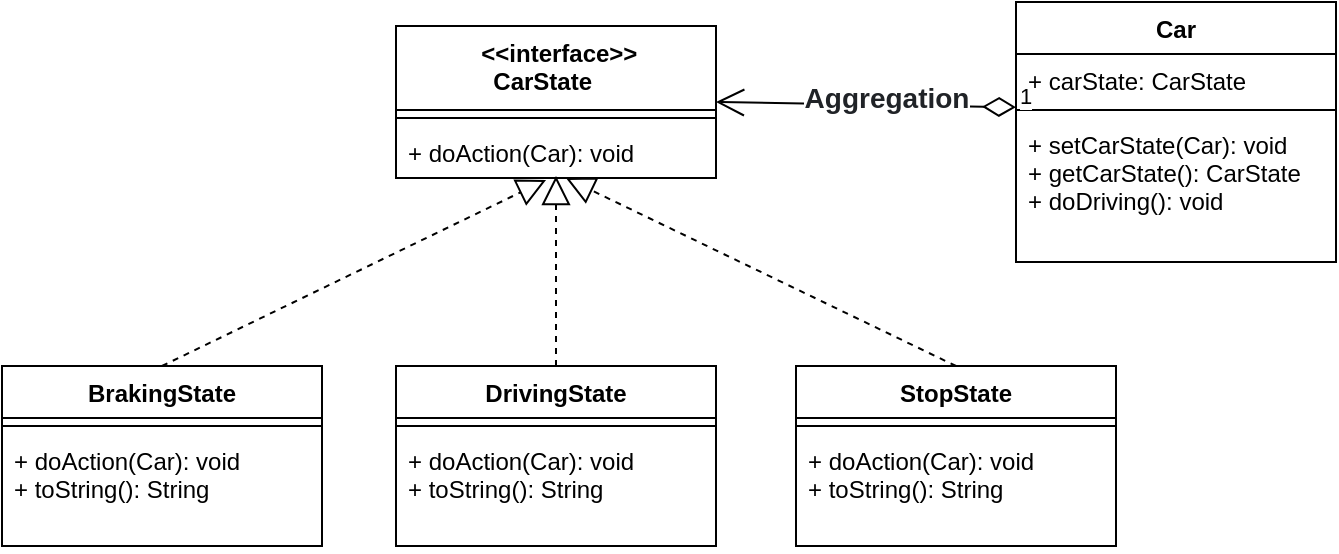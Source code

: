 <mxfile version="18.0.6" type="device"><diagram id="-PQaZs6hgzarQ6IeiWVo" name="第 1 页"><mxGraphModel dx="768" dy="857" grid="1" gridSize="10" guides="1" tooltips="1" connect="1" arrows="1" fold="1" page="1" pageScale="1" pageWidth="827" pageHeight="1169" math="0" shadow="0"><root><mxCell id="0"/><mxCell id="1" parent="0"/><mxCell id="5nzcxmRcggDM5x_lVcT--1" value=" &lt;&lt;interface&gt;&gt;&#10;CarState    " style="swimlane;fontStyle=1;align=center;verticalAlign=top;childLayout=stackLayout;horizontal=1;startSize=42;horizontalStack=0;resizeParent=1;resizeParentMax=0;resizeLast=0;collapsible=1;marginBottom=0;" parent="1" vertex="1"><mxGeometry x="210" y="210" width="160" height="76" as="geometry"/></mxCell><mxCell id="5nzcxmRcggDM5x_lVcT--2" value="" style="line;strokeWidth=1;fillColor=none;align=left;verticalAlign=middle;spacingTop=-1;spacingLeft=3;spacingRight=3;rotatable=0;labelPosition=right;points=[];portConstraint=eastwest;" parent="5nzcxmRcggDM5x_lVcT--1" vertex="1"><mxGeometry y="42" width="160" height="8" as="geometry"/></mxCell><mxCell id="5nzcxmRcggDM5x_lVcT--3" value="+ doAction(Car): void" style="text;strokeColor=none;fillColor=none;align=left;verticalAlign=top;spacingLeft=4;spacingRight=4;overflow=hidden;rotatable=0;points=[[0,0.5],[1,0.5]];portConstraint=eastwest;" parent="5nzcxmRcggDM5x_lVcT--1" vertex="1"><mxGeometry y="50" width="160" height="26" as="geometry"/></mxCell><mxCell id="5nzcxmRcggDM5x_lVcT--4" value="BrakingState" style="swimlane;fontStyle=1;align=center;verticalAlign=top;childLayout=stackLayout;horizontal=1;startSize=26;horizontalStack=0;resizeParent=1;resizeParentMax=0;resizeLast=0;collapsible=1;marginBottom=0;" parent="1" vertex="1"><mxGeometry x="13" y="380" width="160" height="90" as="geometry"/></mxCell><mxCell id="5nzcxmRcggDM5x_lVcT--6" value="" style="line;strokeWidth=1;fillColor=none;align=left;verticalAlign=middle;spacingTop=-1;spacingLeft=3;spacingRight=3;rotatable=0;labelPosition=right;points=[];portConstraint=eastwest;" parent="5nzcxmRcggDM5x_lVcT--4" vertex="1"><mxGeometry y="26" width="160" height="8" as="geometry"/></mxCell><mxCell id="5nzcxmRcggDM5x_lVcT--7" value="+ doAction(Car): void&#10;+ toString(): String" style="text;strokeColor=none;fillColor=none;align=left;verticalAlign=top;spacingLeft=4;spacingRight=4;overflow=hidden;rotatable=0;points=[[0,0.5],[1,0.5]];portConstraint=eastwest;" parent="5nzcxmRcggDM5x_lVcT--4" vertex="1"><mxGeometry y="34" width="160" height="56" as="geometry"/></mxCell><mxCell id="5nzcxmRcggDM5x_lVcT--12" value="" style="endArrow=block;dashed=1;endFill=0;endSize=12;html=1;exitX=0.5;exitY=0;exitDx=0;exitDy=0;entryX=0.469;entryY=1.038;entryDx=0;entryDy=0;entryPerimeter=0;" parent="1" source="5nzcxmRcggDM5x_lVcT--4" target="5nzcxmRcggDM5x_lVcT--3" edge="1"><mxGeometry width="160" relative="1" as="geometry"><mxPoint x="13" y="500" as="sourcePoint"/><mxPoint x="205" y="307" as="targetPoint"/></mxGeometry></mxCell><mxCell id="5nzcxmRcggDM5x_lVcT--13" value="" style="endArrow=block;dashed=1;endFill=0;endSize=12;html=1;exitX=0.5;exitY=0;exitDx=0;exitDy=0;entryX=0.5;entryY=0.962;entryDx=0;entryDy=0;entryPerimeter=0;" parent="1" source="5nzcxmRcggDM5x_lVcT--14" target="5nzcxmRcggDM5x_lVcT--3" edge="1"><mxGeometry width="160" relative="1" as="geometry"><mxPoint x="303" y="380" as="sourcePoint"/><mxPoint x="203" y="310" as="targetPoint"/></mxGeometry></mxCell><mxCell id="5nzcxmRcggDM5x_lVcT--14" value="DrivingState" style="swimlane;fontStyle=1;align=center;verticalAlign=top;childLayout=stackLayout;horizontal=1;startSize=26;horizontalStack=0;resizeParent=1;resizeParentMax=0;resizeLast=0;collapsible=1;marginBottom=0;" parent="1" vertex="1"><mxGeometry x="210" y="380" width="160" height="90" as="geometry"/></mxCell><mxCell id="5nzcxmRcggDM5x_lVcT--15" value="" style="line;strokeWidth=1;fillColor=none;align=left;verticalAlign=middle;spacingTop=-1;spacingLeft=3;spacingRight=3;rotatable=0;labelPosition=right;points=[];portConstraint=eastwest;" parent="5nzcxmRcggDM5x_lVcT--14" vertex="1"><mxGeometry y="26" width="160" height="8" as="geometry"/></mxCell><mxCell id="5nzcxmRcggDM5x_lVcT--16" value="+ doAction(Car): void&#10;+ toString(): String" style="text;strokeColor=none;fillColor=none;align=left;verticalAlign=top;spacingLeft=4;spacingRight=4;overflow=hidden;rotatable=0;points=[[0,0.5],[1,0.5]];portConstraint=eastwest;" parent="5nzcxmRcggDM5x_lVcT--14" vertex="1"><mxGeometry y="34" width="160" height="56" as="geometry"/></mxCell><mxCell id="5nzcxmRcggDM5x_lVcT--17" value="StopState" style="swimlane;fontStyle=1;align=center;verticalAlign=top;childLayout=stackLayout;horizontal=1;startSize=26;horizontalStack=0;resizeParent=1;resizeParentMax=0;resizeLast=0;collapsible=1;marginBottom=0;" parent="1" vertex="1"><mxGeometry x="410" y="380" width="160" height="90" as="geometry"/></mxCell><mxCell id="5nzcxmRcggDM5x_lVcT--18" value="" style="line;strokeWidth=1;fillColor=none;align=left;verticalAlign=middle;spacingTop=-1;spacingLeft=3;spacingRight=3;rotatable=0;labelPosition=right;points=[];portConstraint=eastwest;" parent="5nzcxmRcggDM5x_lVcT--17" vertex="1"><mxGeometry y="26" width="160" height="8" as="geometry"/></mxCell><mxCell id="5nzcxmRcggDM5x_lVcT--19" value="+ doAction(Car): void&#10;+ toString(): String" style="text;strokeColor=none;fillColor=none;align=left;verticalAlign=top;spacingLeft=4;spacingRight=4;overflow=hidden;rotatable=0;points=[[0,0.5],[1,0.5]];portConstraint=eastwest;" parent="5nzcxmRcggDM5x_lVcT--17" vertex="1"><mxGeometry y="34" width="160" height="56" as="geometry"/></mxCell><mxCell id="5nzcxmRcggDM5x_lVcT--20" value="" style="endArrow=block;dashed=1;endFill=0;endSize=12;html=1;exitX=0.5;exitY=0;exitDx=0;exitDy=0;entryX=0.531;entryY=1;entryDx=0;entryDy=0;entryPerimeter=0;" parent="1" source="5nzcxmRcggDM5x_lVcT--17" target="5nzcxmRcggDM5x_lVcT--3" edge="1"><mxGeometry width="160" relative="1" as="geometry"><mxPoint x="300" y="390" as="sourcePoint"/><mxPoint x="300" y="295.012" as="targetPoint"/></mxGeometry></mxCell><mxCell id="5nzcxmRcggDM5x_lVcT--22" value="Car" style="swimlane;fontStyle=1;align=center;verticalAlign=top;childLayout=stackLayout;horizontal=1;startSize=26;horizontalStack=0;resizeParent=1;resizeParentMax=0;resizeLast=0;collapsible=1;marginBottom=0;" parent="1" vertex="1"><mxGeometry x="520" y="198" width="160" height="130" as="geometry"/></mxCell><mxCell id="5nzcxmRcggDM5x_lVcT--23" value="+ carState: CarState" style="text;strokeColor=none;fillColor=none;align=left;verticalAlign=top;spacingLeft=4;spacingRight=4;overflow=hidden;rotatable=0;points=[[0,0.5],[1,0.5]];portConstraint=eastwest;" parent="5nzcxmRcggDM5x_lVcT--22" vertex="1"><mxGeometry y="26" width="160" height="24" as="geometry"/></mxCell><mxCell id="5nzcxmRcggDM5x_lVcT--24" value="" style="line;strokeWidth=1;fillColor=none;align=left;verticalAlign=middle;spacingTop=-1;spacingLeft=3;spacingRight=3;rotatable=0;labelPosition=right;points=[];portConstraint=eastwest;" parent="5nzcxmRcggDM5x_lVcT--22" vertex="1"><mxGeometry y="50" width="160" height="8" as="geometry"/></mxCell><mxCell id="5nzcxmRcggDM5x_lVcT--25" value="+ setCarState(Car): void&#10;+ getCarState(): CarState&#10;+ doDriving(): void" style="text;strokeColor=none;fillColor=none;align=left;verticalAlign=top;spacingLeft=4;spacingRight=4;overflow=hidden;rotatable=0;points=[[0,0.5],[1,0.5]];portConstraint=eastwest;" parent="5nzcxmRcggDM5x_lVcT--22" vertex="1"><mxGeometry y="58" width="160" height="72" as="geometry"/></mxCell><mxCell id="5nzcxmRcggDM5x_lVcT--27" value="1" style="endArrow=open;html=1;endSize=12;startArrow=diamondThin;startSize=14;startFill=0;align=left;verticalAlign=bottom;entryX=1;entryY=0.5;entryDx=0;entryDy=0;" parent="1" source="5nzcxmRcggDM5x_lVcT--24" target="5nzcxmRcggDM5x_lVcT--1" edge="1"><mxGeometry x="-1" y="3" relative="1" as="geometry"><mxPoint x="550" y="210" as="sourcePoint"/><mxPoint x="250" y="490" as="targetPoint"/></mxGeometry></mxCell><mxCell id="5nzcxmRcggDM5x_lVcT--28" value="&lt;span style=&quot;box-sizing: border-box ; border-width: 0px ; border-style: solid ; border-color: rgb(229 , 231 , 235) ; margin: 0px ; padding: 0px ; font-weight: bolder ; color: rgb(32 , 35 , 39) ; font-family: , , &amp;#34;segoe ui&amp;#34; , &amp;#34;roboto&amp;#34; , &amp;#34;helvetica neue&amp;#34; , &amp;#34;arial&amp;#34; , &amp;#34;noto sans&amp;#34; , sans-serif , &amp;#34;apple color emoji&amp;#34; , &amp;#34;segoe ui emoji&amp;#34; , &amp;#34;segoe ui symbol&amp;#34; , &amp;#34;noto color emoji&amp;#34; ; font-size: 14px ; text-align: left ; white-space: normal&quot;&gt;Aggregation&lt;/span&gt;" style="text;html=1;align=center;verticalAlign=middle;resizable=0;points=[];;labelBackgroundColor=#ffffff;" parent="5nzcxmRcggDM5x_lVcT--27" vertex="1" connectable="0"><mxGeometry x="-0.062" y="3" relative="1" as="geometry"><mxPoint x="5" y="-7" as="offset"/></mxGeometry></mxCell></root></mxGraphModel></diagram></mxfile>
